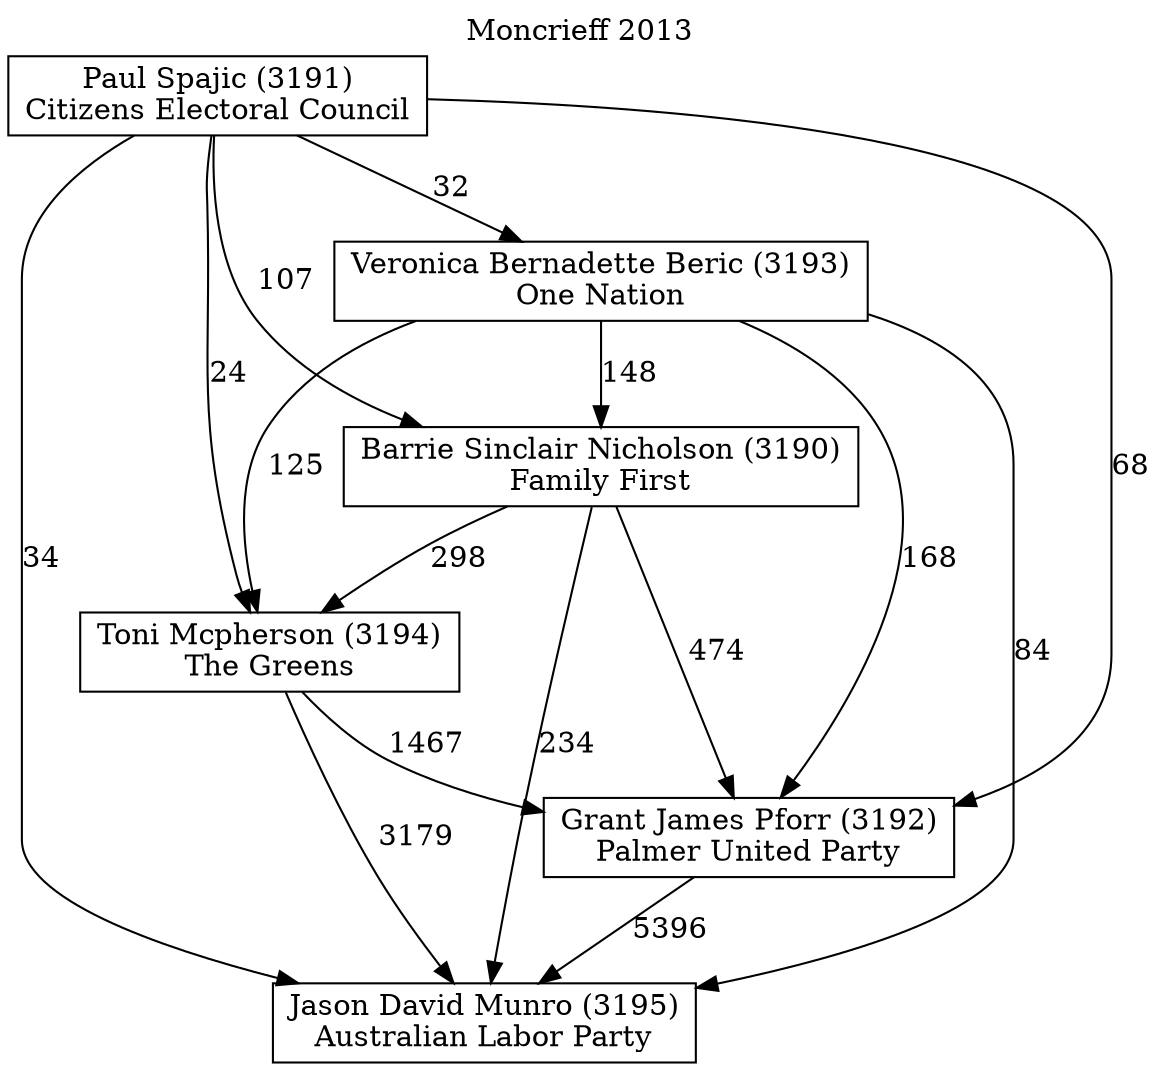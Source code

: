 // House preference flow
digraph "Jason David Munro (3195)_Moncrieff_2013" {
	graph [label="Moncrieff 2013" labelloc=t mclimit=10]
	node [shape=box]
	"Jason David Munro (3195)" [label="Jason David Munro (3195)
Australian Labor Party"]
	"Grant James Pforr (3192)" [label="Grant James Pforr (3192)
Palmer United Party"]
	"Toni Mcpherson (3194)" [label="Toni Mcpherson (3194)
The Greens"]
	"Barrie Sinclair Nicholson (3190)" [label="Barrie Sinclair Nicholson (3190)
Family First"]
	"Veronica Bernadette Beric (3193)" [label="Veronica Bernadette Beric (3193)
One Nation"]
	"Paul Spajic (3191)" [label="Paul Spajic (3191)
Citizens Electoral Council"]
	"Grant James Pforr (3192)" -> "Jason David Munro (3195)" [label=5396]
	"Toni Mcpherson (3194)" -> "Grant James Pforr (3192)" [label=1467]
	"Barrie Sinclair Nicholson (3190)" -> "Toni Mcpherson (3194)" [label=298]
	"Veronica Bernadette Beric (3193)" -> "Barrie Sinclair Nicholson (3190)" [label=148]
	"Paul Spajic (3191)" -> "Veronica Bernadette Beric (3193)" [label=32]
	"Toni Mcpherson (3194)" -> "Jason David Munro (3195)" [label=3179]
	"Barrie Sinclair Nicholson (3190)" -> "Jason David Munro (3195)" [label=234]
	"Veronica Bernadette Beric (3193)" -> "Jason David Munro (3195)" [label=84]
	"Paul Spajic (3191)" -> "Jason David Munro (3195)" [label=34]
	"Paul Spajic (3191)" -> "Barrie Sinclair Nicholson (3190)" [label=107]
	"Veronica Bernadette Beric (3193)" -> "Toni Mcpherson (3194)" [label=125]
	"Paul Spajic (3191)" -> "Toni Mcpherson (3194)" [label=24]
	"Barrie Sinclair Nicholson (3190)" -> "Grant James Pforr (3192)" [label=474]
	"Veronica Bernadette Beric (3193)" -> "Grant James Pforr (3192)" [label=168]
	"Paul Spajic (3191)" -> "Grant James Pforr (3192)" [label=68]
}
